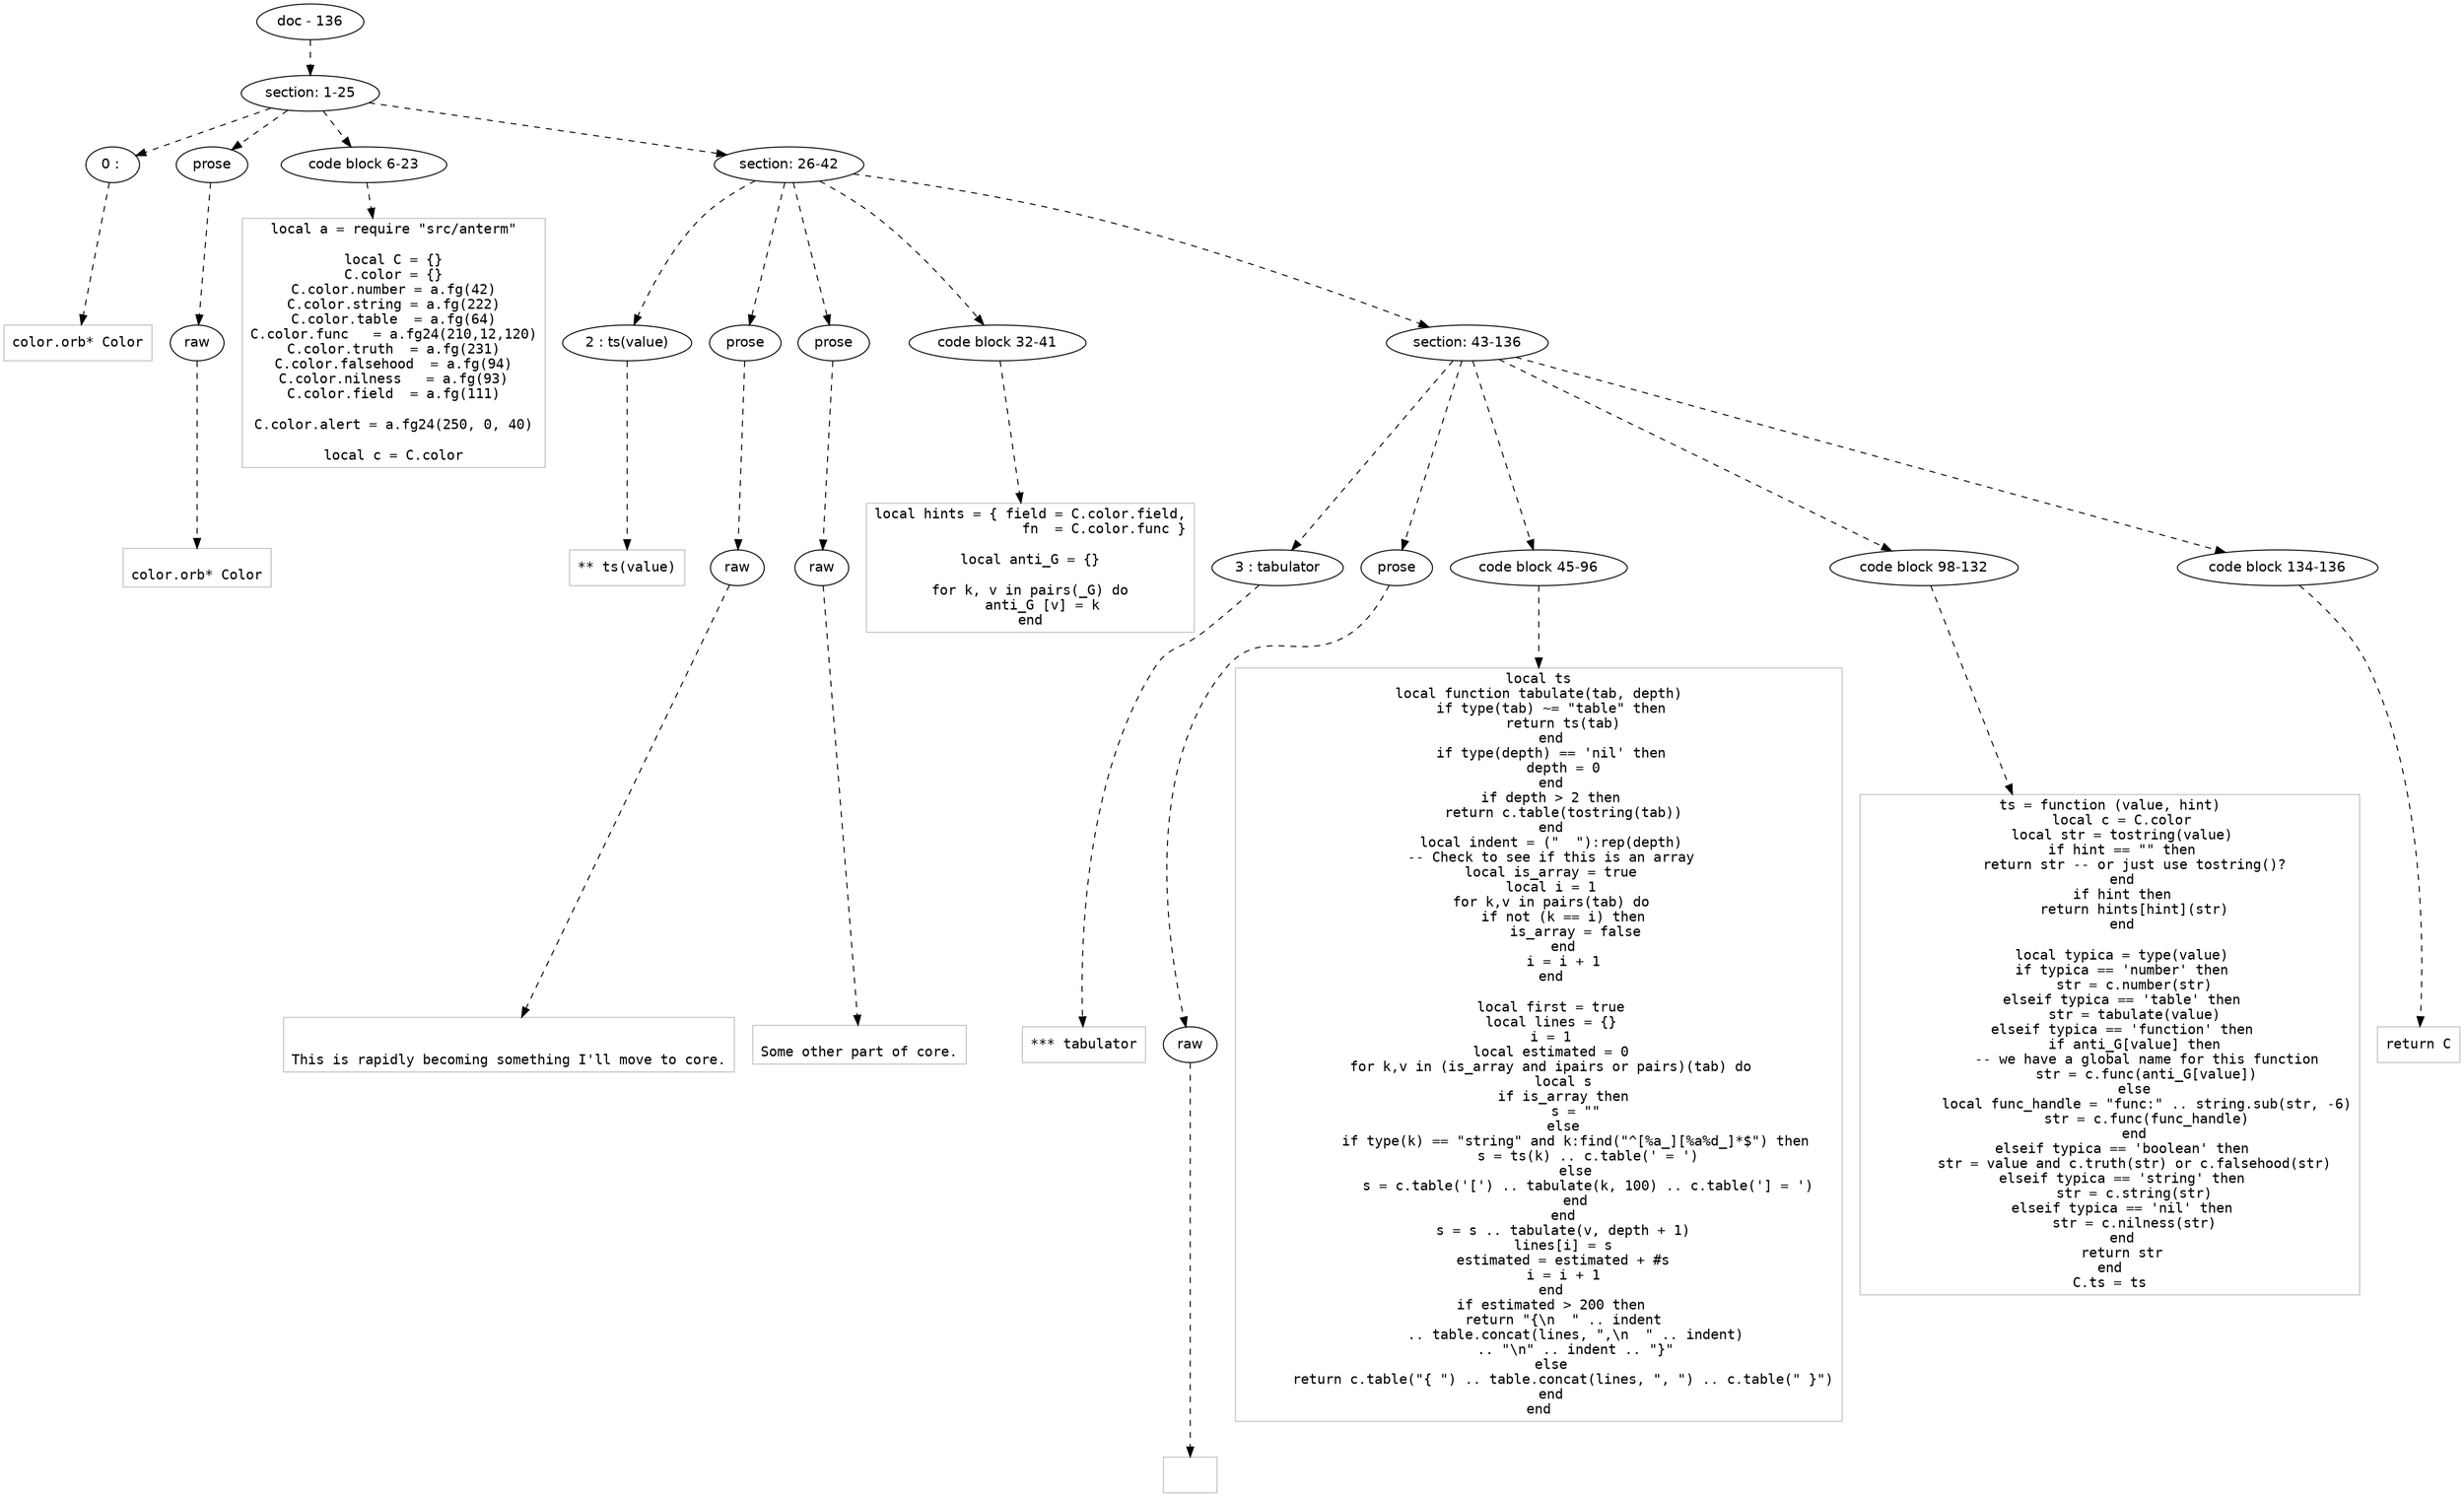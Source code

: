 digraph lpegNode {

node [fontname=Helvetica]
edge [style=dashed]

doc_0 [label="doc - 136"]


doc_0 -> { section_1}
{rank=same; section_1}

section_1 [label="section: 1-25"]


// END RANK doc_0

section_1 -> { header_2 prose_3 codeblock_4 section_5}
{rank=same; header_2 prose_3 codeblock_4 section_5}

header_2 [label="0 : "]

prose_3 [label="prose"]

codeblock_4 [label="code block 6-23"]

section_5 [label="section: 26-42"]


// END RANK section_1

header_2 -> leaf_6
leaf_6  [color=Gray,shape=rectangle,fontname=Inconsolata,label="color.orb* Color"]
// END RANK header_2

prose_3 -> { raw_7}
{rank=same; raw_7}

raw_7 [label="raw"]


// END RANK prose_3

raw_7 -> leaf_8
leaf_8  [color=Gray,shape=rectangle,fontname=Inconsolata,label="
color.orb* Color
"]
// END RANK raw_7

codeblock_4 -> leaf_9
leaf_9  [color=Gray,shape=rectangle,fontname=Inconsolata,label="local a = require \"src/anterm\"

local C = {}
C.color = {}
C.color.number = a.fg(42)
C.color.string = a.fg(222)
C.color.table  = a.fg(64)
C.color.func   = a.fg24(210,12,120)
C.color.truth  = a.fg(231)
C.color.falsehood  = a.fg(94)
C.color.nilness   = a.fg(93)
C.color.field  = a.fg(111)

C.color.alert = a.fg24(250, 0, 40)

local c = C.color"]
// END RANK codeblock_4

section_5 -> { header_10 prose_11 prose_12 codeblock_13 section_14}
{rank=same; header_10 prose_11 prose_12 codeblock_13 section_14}

header_10 [label="2 : ts(value)"]

prose_11 [label="prose"]

prose_12 [label="prose"]

codeblock_13 [label="code block 32-41"]

section_14 [label="section: 43-136"]


// END RANK section_5

header_10 -> leaf_15
leaf_15  [color=Gray,shape=rectangle,fontname=Inconsolata,label="** ts(value)"]
// END RANK header_10

prose_11 -> { raw_16}
{rank=same; raw_16}

raw_16 [label="raw"]


// END RANK prose_11

raw_16 -> leaf_17
leaf_17  [color=Gray,shape=rectangle,fontname=Inconsolata,label="

This is rapidly becoming something I'll move to core.
"]
// END RANK raw_16

prose_12 -> { raw_18}
{rank=same; raw_18}

raw_18 [label="raw"]


// END RANK prose_12

raw_18 -> leaf_19
leaf_19  [color=Gray,shape=rectangle,fontname=Inconsolata,label="
Some other part of core.
"]
// END RANK raw_18

codeblock_13 -> leaf_20
leaf_20  [color=Gray,shape=rectangle,fontname=Inconsolata,label="local hints = { field = C.color.field,
                  fn  = C.color.func }

local anti_G = {}

for k, v in pairs(_G) do
   anti_G [v] = k
end"]
// END RANK codeblock_13

section_14 -> { header_21 prose_22 codeblock_23 codeblock_24 codeblock_25}
{rank=same; header_21 prose_22 codeblock_23 codeblock_24 codeblock_25}

header_21 [label="3 : tabulator"]

prose_22 [label="prose"]

codeblock_23 [label="code block 45-96"]

codeblock_24 [label="code block 98-132"]

codeblock_25 [label="code block 134-136"]


// END RANK section_14

header_21 -> leaf_26
leaf_26  [color=Gray,shape=rectangle,fontname=Inconsolata,label="*** tabulator"]
// END RANK header_21

prose_22 -> { raw_27}
{rank=same; raw_27}

raw_27 [label="raw"]


// END RANK prose_22

raw_27 -> leaf_28
leaf_28  [color=Gray,shape=rectangle,fontname=Inconsolata,label="
"]
// END RANK raw_27

codeblock_23 -> leaf_29
leaf_29  [color=Gray,shape=rectangle,fontname=Inconsolata,label="local ts
local function tabulate(tab, depth)
   if type(tab) ~= \"table\" then
      return ts(tab)
   end
   if type(depth) == 'nil' then
      depth = 0
   end
   if depth > 2 then
      return c.table(tostring(tab))
   end
   local indent = (\"  \"):rep(depth)
   -- Check to see if this is an array
   local is_array = true
   local i = 1
   for k,v in pairs(tab) do
      if not (k == i) then
         is_array = false
      end
      i = i + 1
   end

   local first = true
   local lines = {}
   i = 1
   local estimated = 0
   for k,v in (is_array and ipairs or pairs)(tab) do
      local s
      if is_array then
         s = \"\"
      else
         if type(k) == \"string\" and k:find(\"^[%a_][%a%d_]*$\") then
            s = ts(k) .. c.table(' = ')
         else
            s = c.table('[') .. tabulate(k, 100) .. c.table('] = ')
         end
      end
      s = s .. tabulate(v, depth + 1)
      lines[i] = s
      estimated = estimated + #s
      i = i + 1
   end
   if estimated > 200 then
      return \"{\\n  \" .. indent
         .. table.concat(lines, \",\\n  \" .. indent)
         .. \"\\n\" .. indent .. \"}\"
   else
      return c.table(\"{ \") .. table.concat(lines, \", \") .. c.table(\" }\")
   end
end"]
// END RANK codeblock_23

codeblock_24 -> leaf_30
leaf_30  [color=Gray,shape=rectangle,fontname=Inconsolata,label="ts = function (value, hint)
   local c = C.color
   local str = tostring(value)
   if hint == \"\" then
      return str -- or just use tostring()?
   end
   if hint then
      return hints[hint](str)
   end

   local typica = type(value)
   if typica == 'number' then
      str = c.number(str)
   elseif typica == 'table' then
      str = tabulate(value)
   elseif typica == 'function' then
      if anti_G[value] then
         -- we have a global name for this function
         str = c.func(anti_G[value])
      else
         local func_handle = \"func:\" .. string.sub(str, -6)
         str = c.func(func_handle)
      end
   elseif typica == 'boolean' then
      str = value and c.truth(str) or c.falsehood(str)
   elseif typica == 'string' then
      str = c.string(str)
   elseif typica == 'nil' then
      str = c.nilness(str)
   end
   return str
end
C.ts = ts"]
// END RANK codeblock_24

codeblock_25 -> leaf_31
leaf_31  [color=Gray,shape=rectangle,fontname=Inconsolata,label="return C"]
// END RANK codeblock_25


}
